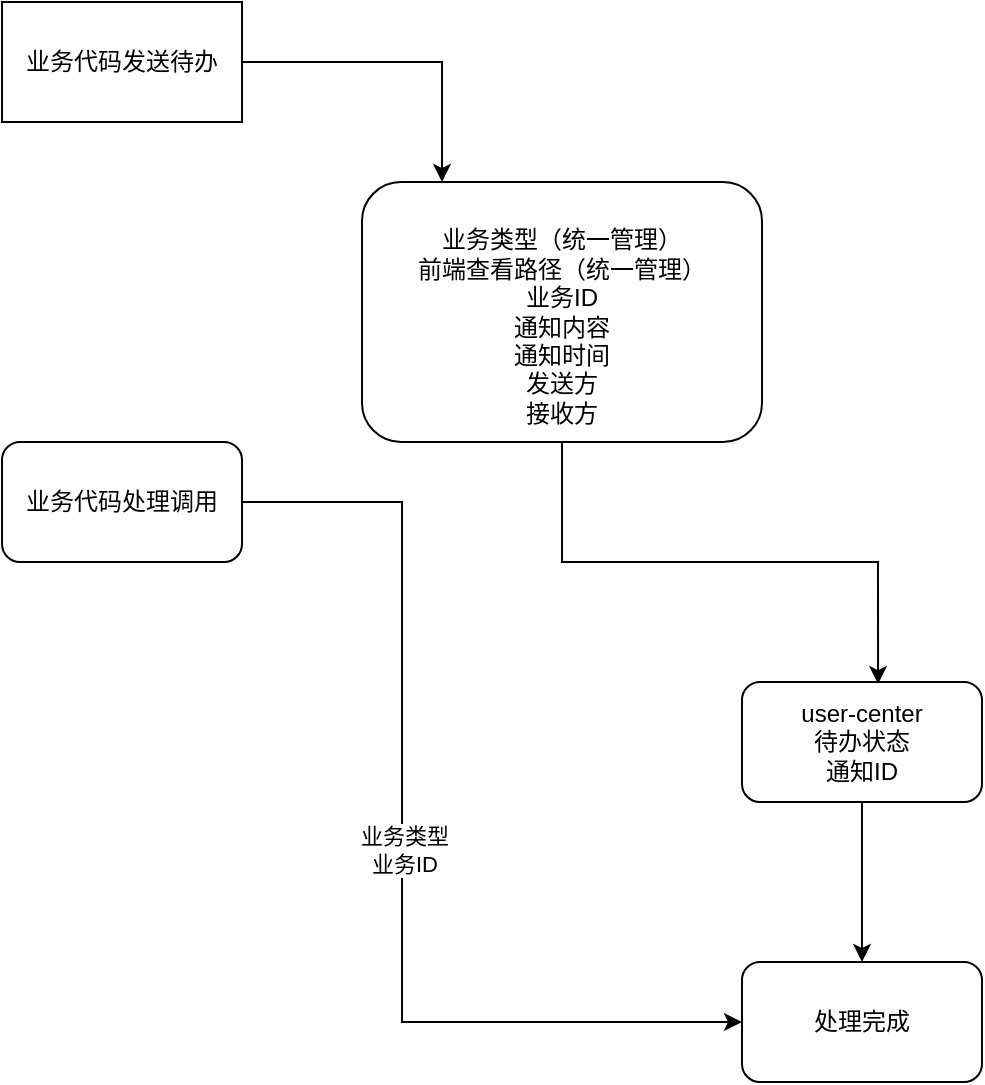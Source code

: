 <mxfile version="17.4.3" type="github">
  <diagram id="hCXL-EmN-yP1F1laMDvZ" name="Page-1">
    <mxGraphModel dx="1426" dy="712" grid="1" gridSize="10" guides="1" tooltips="1" connect="1" arrows="1" fold="1" page="1" pageScale="1" pageWidth="827" pageHeight="1169" math="0" shadow="0">
      <root>
        <mxCell id="0" />
        <mxCell id="1" parent="0" />
        <mxCell id="HgoWTWvmE6wfmxvOZ8Yc-4" style="edgeStyle=orthogonalEdgeStyle;rounded=0;orthogonalLoop=1;jettySize=auto;html=1;entryX=0.567;entryY=0.017;entryDx=0;entryDy=0;entryPerimeter=0;" edge="1" parent="1" source="S6CZXsp_g17U7-wcB1Qq-1" target="HgoWTWvmE6wfmxvOZ8Yc-3">
          <mxGeometry relative="1" as="geometry" />
        </mxCell>
        <mxCell id="S6CZXsp_g17U7-wcB1Qq-1" value="&lt;br&gt;业务类型（统一管理）&lt;br&gt;前端查看路径（统一管理）&lt;br&gt;业务ID&lt;br&gt;通知内容&lt;br&gt;通知时间&lt;br&gt;发送方&lt;br&gt;接收方&lt;br&gt;" style="rounded=1;whiteSpace=wrap;html=1;" parent="1" vertex="1">
          <mxGeometry x="260" y="150" width="200" height="130" as="geometry" />
        </mxCell>
        <mxCell id="HgoWTWvmE6wfmxvOZ8Yc-2" style="edgeStyle=orthogonalEdgeStyle;rounded=0;orthogonalLoop=1;jettySize=auto;html=1;entryX=0.2;entryY=0;entryDx=0;entryDy=0;entryPerimeter=0;" edge="1" parent="1" source="HgoWTWvmE6wfmxvOZ8Yc-1" target="S6CZXsp_g17U7-wcB1Qq-1">
          <mxGeometry relative="1" as="geometry" />
        </mxCell>
        <mxCell id="HgoWTWvmE6wfmxvOZ8Yc-1" value="业务代码发送待办" style="rounded=0;whiteSpace=wrap;html=1;" vertex="1" parent="1">
          <mxGeometry x="80" y="60" width="120" height="60" as="geometry" />
        </mxCell>
        <mxCell id="HgoWTWvmE6wfmxvOZ8Yc-9" value="" style="edgeStyle=orthogonalEdgeStyle;rounded=0;orthogonalLoop=1;jettySize=auto;html=1;" edge="1" parent="1" source="HgoWTWvmE6wfmxvOZ8Yc-3" target="HgoWTWvmE6wfmxvOZ8Yc-8">
          <mxGeometry relative="1" as="geometry" />
        </mxCell>
        <mxCell id="HgoWTWvmE6wfmxvOZ8Yc-3" value="user-center&lt;br&gt;待办状态&lt;br&gt;通知ID" style="rounded=1;whiteSpace=wrap;html=1;" vertex="1" parent="1">
          <mxGeometry x="450" y="400" width="120" height="60" as="geometry" />
        </mxCell>
        <mxCell id="HgoWTWvmE6wfmxvOZ8Yc-6" style="edgeStyle=orthogonalEdgeStyle;rounded=0;orthogonalLoop=1;jettySize=auto;html=1;entryX=0;entryY=0.5;entryDx=0;entryDy=0;" edge="1" parent="1" source="HgoWTWvmE6wfmxvOZ8Yc-5" target="HgoWTWvmE6wfmxvOZ8Yc-8">
          <mxGeometry relative="1" as="geometry">
            <mxPoint x="440" y="460" as="targetPoint" />
            <Array as="points">
              <mxPoint x="280" y="310" />
              <mxPoint x="280" y="570" />
            </Array>
          </mxGeometry>
        </mxCell>
        <mxCell id="HgoWTWvmE6wfmxvOZ8Yc-7" value="业务类型&lt;br&gt;业务ID" style="edgeLabel;html=1;align=center;verticalAlign=middle;resizable=0;points=[];" vertex="1" connectable="0" parent="HgoWTWvmE6wfmxvOZ8Yc-6">
          <mxGeometry x="-0.003" y="1" relative="1" as="geometry">
            <mxPoint as="offset" />
          </mxGeometry>
        </mxCell>
        <mxCell id="HgoWTWvmE6wfmxvOZ8Yc-5" value="业务代码处理调用" style="rounded=1;whiteSpace=wrap;html=1;" vertex="1" parent="1">
          <mxGeometry x="80" y="280" width="120" height="60" as="geometry" />
        </mxCell>
        <mxCell id="HgoWTWvmE6wfmxvOZ8Yc-8" value="处理完成" style="whiteSpace=wrap;html=1;rounded=1;" vertex="1" parent="1">
          <mxGeometry x="450" y="540" width="120" height="60" as="geometry" />
        </mxCell>
      </root>
    </mxGraphModel>
  </diagram>
</mxfile>
